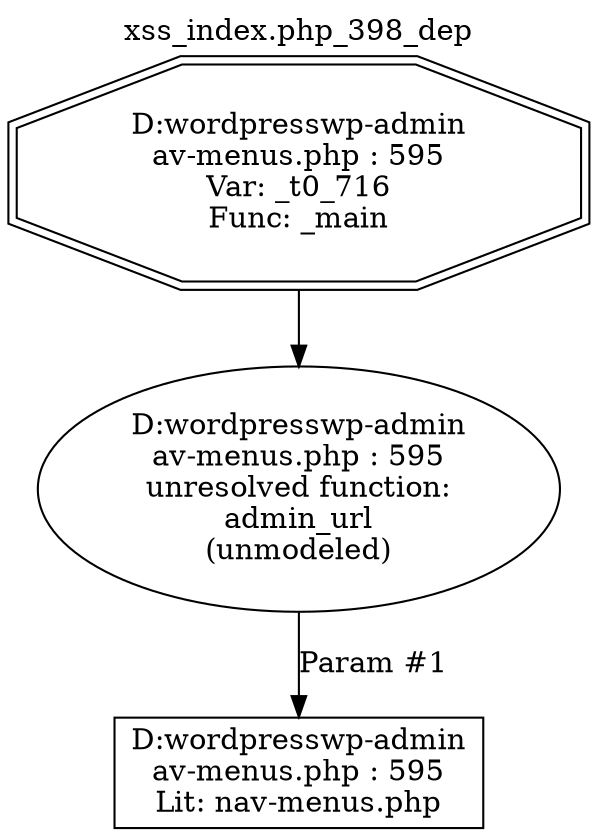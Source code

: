 digraph cfg {
  label="xss_index.php_398_dep";
  labelloc=t;
  n1 [shape=doubleoctagon, label="D:\wordpress\wp-admin\nav-menus.php : 595\nVar: _t0_716\nFunc: _main\n"];
  n2 [shape=ellipse, label="D:\wordpress\wp-admin\nav-menus.php : 595\nunresolved function:\nadmin_url\n(unmodeled)\n"];
  n3 [shape=box, label="D:\wordpress\wp-admin\nav-menus.php : 595\nLit: nav-menus.php\n"];
  n1 -> n2;
  n2 -> n3[label="Param #1"];
}
